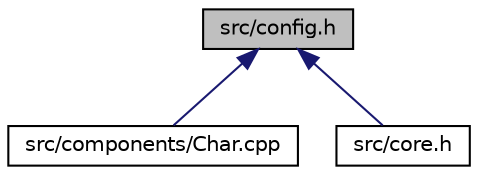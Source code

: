 digraph "src/config.h"
{
  edge [fontname="Helvetica",fontsize="10",labelfontname="Helvetica",labelfontsize="10"];
  node [fontname="Helvetica",fontsize="10",shape=record];
  Node1 [label="src/config.h",height=0.2,width=0.4,color="black", fillcolor="grey75", style="filled" fontcolor="black"];
  Node1 -> Node2 [dir="back",color="midnightblue",fontsize="10",style="solid",fontname="Helvetica"];
  Node2 [label="src/components/Char.cpp",height=0.2,width=0.4,color="black", fillcolor="white", style="filled",URL="$Char_8cpp.html"];
  Node1 -> Node3 [dir="back",color="midnightblue",fontsize="10",style="solid",fontname="Helvetica"];
  Node3 [label="src/core.h",height=0.2,width=0.4,color="black", fillcolor="white", style="filled",URL="$core_8h.html"];
}
